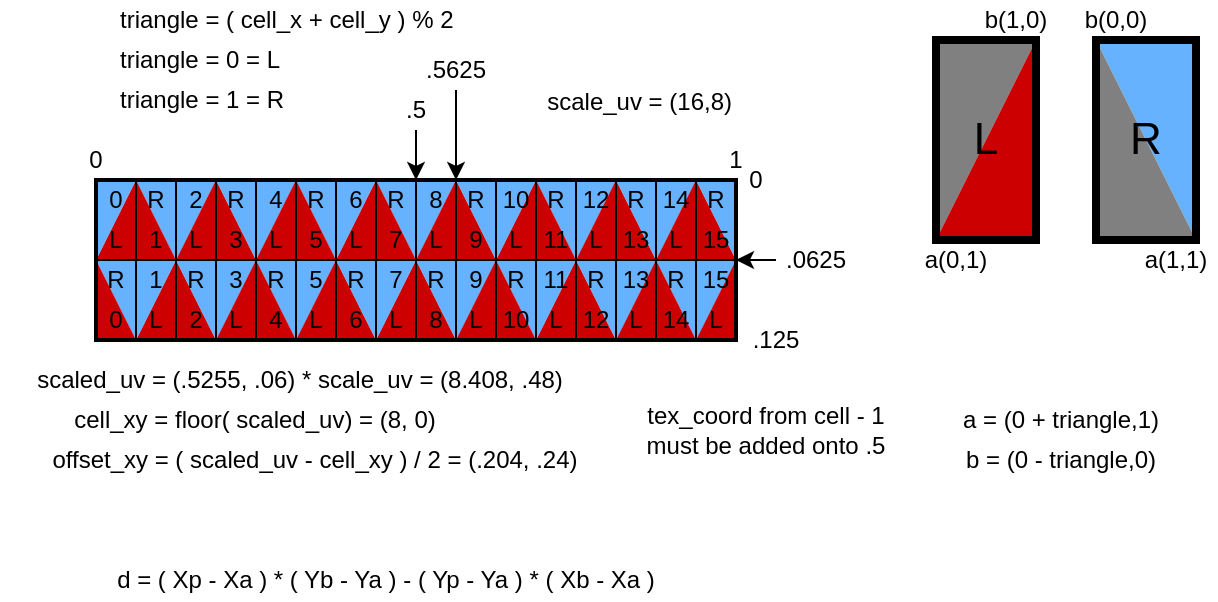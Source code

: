 <mxfile version="13.5.1" type="device"><diagram id="grsr4hI09ixS7Za7KE2X" name="Page-1"><mxGraphModel dx="588" dy="365" grid="1" gridSize="10" guides="1" tooltips="1" connect="1" arrows="1" fold="1" page="1" pageScale="1" pageWidth="850" pageHeight="1100" math="0" shadow="0"><root><mxCell id="0"/><mxCell id="1" value="Triangles" style="" parent="0"/><mxCell id="kU6fC-21jPys4BOYApPz-1" value="" style="verticalLabelPosition=bottom;verticalAlign=top;html=1;shape=mxgraph.basic.acute_triangle;dx=0.5;fillColor=#CC0000;strokeColor=none;" parent="1" vertex="1"><mxGeometry x="300" y="200" width="40" height="40" as="geometry"/></mxCell><mxCell id="kU6fC-21jPys4BOYApPz-2" value="" style="verticalLabelPosition=bottom;verticalAlign=top;html=1;shape=mxgraph.basic.acute_triangle;dx=0.5;rotation=-180;fillColor=#66B2FF;strokeColor=none;" parent="1" vertex="1"><mxGeometry x="300" y="160" width="40" height="40" as="geometry"/></mxCell><mxCell id="kU6fC-21jPys4BOYApPz-3" value="" style="verticalLabelPosition=bottom;verticalAlign=top;html=1;shape=mxgraph.basic.acute_triangle;dx=0.5;rotation=-180;fillColor=#66B2FF;strokeColor=none;" parent="1" vertex="1"><mxGeometry x="320" y="200" width="40" height="40" as="geometry"/></mxCell><mxCell id="kU6fC-21jPys4BOYApPz-4" value="" style="verticalLabelPosition=bottom;verticalAlign=top;html=1;shape=mxgraph.basic.acute_triangle;dx=0.5;rotation=-180;fillColor=#66B2FF;strokeColor=none;" parent="1" vertex="1"><mxGeometry x="280" y="200" width="40" height="40" as="geometry"/></mxCell><mxCell id="kU6fC-21jPys4BOYApPz-5" value="" style="verticalLabelPosition=bottom;verticalAlign=top;html=1;shape=mxgraph.basic.acute_triangle;dx=0.5;fillColor=#CC0000;strokeColor=none;" parent="1" vertex="1"><mxGeometry x="320" y="160" width="40" height="40" as="geometry"/></mxCell><mxCell id="kU6fC-21jPys4BOYApPz-6" value="" style="verticalLabelPosition=bottom;verticalAlign=top;html=1;shape=mxgraph.basic.acute_triangle;dx=0.5;fillColor=#CC0000;strokeColor=none;" parent="1" vertex="1"><mxGeometry x="280" y="160" width="40" height="40" as="geometry"/></mxCell><mxCell id="kU6fC-21jPys4BOYApPz-7" value="" style="verticalLabelPosition=bottom;verticalAlign=top;html=1;shape=mxgraph.basic.acute_triangle;dx=0.5;rotation=-180;fillColor=#66B2FF;strokeColor=none;" parent="1" vertex="1"><mxGeometry x="340" y="160" width="40" height="40" as="geometry"/></mxCell><mxCell id="kU6fC-21jPys4BOYApPz-15" value="" style="verticalLabelPosition=bottom;verticalAlign=top;html=1;shape=mxgraph.basic.acute_triangle;dx=0.5;rotation=-180;fillColor=#66B2FF;strokeColor=none;" parent="1" vertex="1"><mxGeometry x="360" y="200" width="40" height="40" as="geometry"/></mxCell><mxCell id="kU6fC-21jPys4BOYApPz-18" value="" style="verticalLabelPosition=bottom;verticalAlign=top;html=1;shape=mxgraph.basic.acute_triangle;dx=0.5;fillColor=#CC0000;strokeColor=none;" parent="1" vertex="1"><mxGeometry x="380" y="200" width="40" height="40" as="geometry"/></mxCell><mxCell id="kU6fC-21jPys4BOYApPz-19" value="" style="verticalLabelPosition=bottom;verticalAlign=top;html=1;shape=mxgraph.basic.acute_triangle;dx=0.5;fillColor=#CC0000;strokeColor=none;" parent="1" vertex="1"><mxGeometry x="340" y="200" width="40" height="40" as="geometry"/></mxCell><mxCell id="kU6fC-21jPys4BOYApPz-20" value="" style="verticalLabelPosition=bottom;verticalAlign=top;html=1;shape=mxgraph.basic.acute_triangle;dx=0.5;fillColor=#CC0000;strokeColor=none;" parent="1" vertex="1"><mxGeometry x="420" y="200" width="40" height="40" as="geometry"/></mxCell><mxCell id="kU6fC-21jPys4BOYApPz-21" value="" style="verticalLabelPosition=bottom;verticalAlign=top;html=1;shape=mxgraph.basic.acute_triangle;dx=0.5;rotation=-180;fillColor=#66B2FF;strokeColor=none;" parent="1" vertex="1"><mxGeometry x="420" y="160" width="40" height="40" as="geometry"/></mxCell><mxCell id="kU6fC-21jPys4BOYApPz-22" value="" style="verticalLabelPosition=bottom;verticalAlign=top;html=1;shape=mxgraph.basic.acute_triangle;dx=0.5;rotation=-180;fillColor=#66B2FF;strokeColor=none;" parent="1" vertex="1"><mxGeometry x="440" y="200" width="40" height="40" as="geometry"/></mxCell><mxCell id="kU6fC-21jPys4BOYApPz-23" value="" style="verticalLabelPosition=bottom;verticalAlign=top;html=1;shape=mxgraph.basic.acute_triangle;dx=0.5;rotation=-180;fillColor=#66B2FF;strokeColor=none;" parent="1" vertex="1"><mxGeometry x="400" y="200" width="40" height="40" as="geometry"/></mxCell><mxCell id="kU6fC-21jPys4BOYApPz-24" value="" style="verticalLabelPosition=bottom;verticalAlign=top;html=1;shape=mxgraph.basic.acute_triangle;dx=0.5;fillColor=#CC0000;strokeColor=none;" parent="1" vertex="1"><mxGeometry x="440" y="160" width="40" height="40" as="geometry"/></mxCell><mxCell id="kU6fC-21jPys4BOYApPz-25" value="" style="verticalLabelPosition=bottom;verticalAlign=top;html=1;shape=mxgraph.basic.acute_triangle;dx=0.5;fillColor=#CC0000;strokeColor=none;" parent="1" vertex="1"><mxGeometry x="400" y="160" width="40" height="40" as="geometry"/></mxCell><mxCell id="kU6fC-21jPys4BOYApPz-26" value="" style="verticalLabelPosition=bottom;verticalAlign=top;html=1;shape=mxgraph.basic.acute_triangle;dx=0.5;fillColor=#CC0000;strokeColor=none;" parent="1" vertex="1"><mxGeometry x="500" y="200" width="40" height="40" as="geometry"/></mxCell><mxCell id="kU6fC-21jPys4BOYApPz-27" value="" style="verticalLabelPosition=bottom;verticalAlign=top;html=1;shape=mxgraph.basic.acute_triangle;dx=0.5;rotation=-180;fillColor=#66B2FF;strokeColor=none;" parent="1" vertex="1"><mxGeometry x="500" y="160" width="40" height="40" as="geometry"/></mxCell><mxCell id="kU6fC-21jPys4BOYApPz-28" value="" style="verticalLabelPosition=bottom;verticalAlign=top;html=1;shape=mxgraph.basic.acute_triangle;dx=0.5;rotation=-180;fillColor=#66B2FF;strokeColor=none;" parent="1" vertex="1"><mxGeometry x="520" y="200" width="40" height="40" as="geometry"/></mxCell><mxCell id="kU6fC-21jPys4BOYApPz-29" value="" style="verticalLabelPosition=bottom;verticalAlign=top;html=1;shape=mxgraph.basic.acute_triangle;dx=0.5;rotation=-180;fillColor=#66B2FF;strokeColor=none;" parent="1" vertex="1"><mxGeometry x="480" y="200" width="40" height="40" as="geometry"/></mxCell><mxCell id="kU6fC-21jPys4BOYApPz-30" value="" style="verticalLabelPosition=bottom;verticalAlign=top;html=1;shape=mxgraph.basic.acute_triangle;dx=0.5;fillColor=#CC0000;strokeColor=none;" parent="1" vertex="1"><mxGeometry x="520" y="160" width="40" height="40" as="geometry"/></mxCell><mxCell id="kU6fC-21jPys4BOYApPz-31" value="" style="verticalLabelPosition=bottom;verticalAlign=top;html=1;shape=mxgraph.basic.acute_triangle;dx=0.5;fillColor=#CC0000;strokeColor=none;" parent="1" vertex="1"><mxGeometry x="480" y="160" width="40" height="40" as="geometry"/></mxCell><mxCell id="kU6fC-21jPys4BOYApPz-107" value="" style="verticalLabelPosition=bottom;verticalAlign=top;html=1;shape=mxgraph.basic.acute_triangle;dx=0.5;rotation=-180;fillColor=#66B2FF;strokeColor=none;" parent="1" vertex="1"><mxGeometry x="540" y="160" width="40" height="40" as="geometry"/></mxCell><mxCell id="kU6fC-21jPys4BOYApPz-108" value="" style="verticalLabelPosition=bottom;verticalAlign=top;html=1;shape=mxgraph.basic.acute_triangle;dx=0.5;rotation=-180;fillColor=#66B2FF;strokeColor=none;" parent="1" vertex="1"><mxGeometry x="560" y="200" width="40" height="40" as="geometry"/></mxCell><mxCell id="kU6fC-21jPys4BOYApPz-109" value="" style="verticalLabelPosition=bottom;verticalAlign=top;html=1;shape=mxgraph.basic.acute_triangle;dx=0.5;rotation=-180;fillColor=#66B2FF;strokeColor=none;" parent="1" vertex="1"><mxGeometry x="380" y="160" width="40" height="40" as="geometry"/></mxCell><mxCell id="kU6fC-21jPys4BOYApPz-110" value="" style="verticalLabelPosition=bottom;verticalAlign=top;html=1;shape=mxgraph.basic.acute_triangle;dx=0.5;fillColor=#CC0000;strokeColor=none;" parent="1" vertex="1"><mxGeometry x="360" y="160" width="40" height="40" as="geometry"/></mxCell><mxCell id="kU6fC-21jPys4BOYApPz-111" value="" style="verticalLabelPosition=bottom;verticalAlign=top;html=1;shape=mxgraph.basic.acute_triangle;dx=0.5;fillColor=#CC0000;strokeColor=none;" parent="1" vertex="1"><mxGeometry x="460" y="200" width="40" height="40" as="geometry"/></mxCell><mxCell id="kU6fC-21jPys4BOYApPz-113" value="" style="verticalLabelPosition=bottom;verticalAlign=top;html=1;shape=mxgraph.basic.acute_triangle;dx=0.5;fillColor=#CC0000;strokeColor=none;" parent="1" vertex="1"><mxGeometry x="540" y="200" width="40" height="40" as="geometry"/></mxCell><mxCell id="kU6fC-21jPys4BOYApPz-114" value="" style="verticalLabelPosition=bottom;verticalAlign=top;html=1;shape=mxgraph.basic.acute_triangle;dx=0.5;fillColor=#CC0000;strokeColor=none;" parent="1" vertex="1"><mxGeometry x="560" y="160" width="40" height="40" as="geometry"/></mxCell><mxCell id="kU6fC-21jPys4BOYApPz-120" value="" style="verticalLabelPosition=bottom;verticalAlign=top;html=1;shape=mxgraph.basic.acute_triangle;dx=0.5;rotation=-180;fillColor=#66B2FF;strokeColor=none;" parent="1" vertex="1"><mxGeometry x="460" y="160" width="40" height="40" as="geometry"/></mxCell><mxCell id="LXrGsJd7HJji88tIyI5h-398" value="" style="verticalLabelPosition=bottom;verticalAlign=top;html=1;shape=mxgraph.basic.orthogonal_triangle;strokeWidth=1;fillColor=#CC0000;flipV=0;flipH=1;strokeColor=none;" parent="1" vertex="1"><mxGeometry x="580" y="200" width="20" height="40" as="geometry"/></mxCell><mxCell id="LXrGsJd7HJji88tIyI5h-401" value="" style="verticalLabelPosition=bottom;verticalAlign=top;html=1;shape=mxgraph.basic.orthogonal_triangle;strokeWidth=1;fillColor=#CC0000;strokeColor=none;" parent="1" vertex="1"><mxGeometry x="280" y="200" width="20" height="40" as="geometry"/></mxCell><mxCell id="LXrGsJd7HJji88tIyI5h-404" value="" style="verticalLabelPosition=bottom;verticalAlign=top;html=1;shape=mxgraph.basic.orthogonal_triangle;strokeWidth=1;rotation=-180;flipV=0;flipH=1;fillColor=#66B2FF;strokeColor=none;" parent="1" vertex="1"><mxGeometry x="280" y="160" width="20" height="40" as="geometry"/></mxCell><mxCell id="LXrGsJd7HJji88tIyI5h-407" value="" style="verticalLabelPosition=bottom;verticalAlign=top;html=1;shape=mxgraph.basic.orthogonal_triangle;strokeWidth=1;rotation=-180;fillColor=#66B2FF;strokeColor=none;" parent="1" vertex="1"><mxGeometry x="580" y="160" width="20" height="40" as="geometry"/></mxCell><mxCell id="YWcwIgjf1JBFYZwtPIZS-1" value="" style="verticalLabelPosition=bottom;verticalAlign=top;html=1;shape=mxgraph.basic.orthogonal_triangle;strokeWidth=4;align=right;strokeColor=none;rotation=-180;flipH=1;gradientDirection=west;fillColor=#808080;" parent="1" vertex="1"><mxGeometry x="700" y="90" width="50" height="100" as="geometry"/></mxCell><mxCell id="YWcwIgjf1JBFYZwtPIZS-2" value="" style="verticalLabelPosition=bottom;verticalAlign=top;html=1;shape=mxgraph.basic.orthogonal_triangle;strokeWidth=4;align=right;strokeColor=none;rotation=0;fillColor=#CC0000;flipH=1;" parent="1" vertex="1"><mxGeometry x="700" y="90" width="50" height="100" as="geometry"/></mxCell><mxCell id="YWcwIgjf1JBFYZwtPIZS-3" value="" style="rounded=0;whiteSpace=wrap;html=1;strokeWidth=4;fillColor=none;align=right;" parent="1" vertex="1"><mxGeometry x="700" y="90" width="50" height="100" as="geometry"/></mxCell><mxCell id="YWcwIgjf1JBFYZwtPIZS-4" value="b(0,0)" style="text;html=1;strokeColor=none;fillColor=none;align=center;verticalAlign=middle;whiteSpace=wrap;rounded=0;" parent="1" vertex="1"><mxGeometry x="770" y="70" width="40" height="20" as="geometry"/></mxCell><mxCell id="YWcwIgjf1JBFYZwtPIZS-5" value="a(1,1)" style="text;html=1;strokeColor=none;fillColor=none;align=center;verticalAlign=middle;whiteSpace=wrap;rounded=0;" parent="1" vertex="1"><mxGeometry x="800" y="190" width="40" height="20" as="geometry"/></mxCell><mxCell id="YWcwIgjf1JBFYZwtPIZS-9" value="R" style="text;html=1;strokeColor=none;fillColor=none;align=center;verticalAlign=middle;whiteSpace=wrap;rounded=0;" parent="1" vertex="1"><mxGeometry x="540" y="160" width="20" height="20" as="geometry"/></mxCell><mxCell id="YWcwIgjf1JBFYZwtPIZS-10" value="L" style="text;html=1;strokeColor=none;fillColor=none;align=center;verticalAlign=middle;whiteSpace=wrap;rounded=0;" parent="1" vertex="1"><mxGeometry x="560" y="180" width="20" height="20" as="geometry"/></mxCell><mxCell id="YWcwIgjf1JBFYZwtPIZS-13" value="triangle = 1 = R" style="text;html=1;strokeColor=none;fillColor=none;align=left;verticalAlign=middle;whiteSpace=wrap;rounded=0;" parent="1" vertex="1"><mxGeometry x="290" y="110" width="90" height="20" as="geometry"/></mxCell><mxCell id="4OvF0AgS-WFC-YlZKxFp-1" value="a = (0 + triangle,1)" style="text;html=1;strokeColor=none;fillColor=none;align=center;verticalAlign=middle;whiteSpace=wrap;rounded=0;" parent="1" vertex="1"><mxGeometry x="700" y="270" width="125" height="20" as="geometry"/></mxCell><mxCell id="4OvF0AgS-WFC-YlZKxFp-3" value="b = (0 - triangle,0)" style="text;html=1;strokeColor=none;fillColor=none;align=center;verticalAlign=middle;whiteSpace=wrap;rounded=0;" parent="1" vertex="1"><mxGeometry x="700" y="290" width="125" height="20" as="geometry"/></mxCell><mxCell id="LXrGsJd7HJji88tIyI5h-563" value="Outlines" style="" parent="0"/><mxCell id="LXrGsJd7HJji88tIyI5h-742" value="" style="rounded=0;whiteSpace=wrap;html=1;strokeWidth=2;fillColor=none;" parent="LXrGsJd7HJji88tIyI5h-563" vertex="1"><mxGeometry x="280" y="160" width="320" height="80" as="geometry"/></mxCell><mxCell id="LXrGsJd7HJji88tIyI5h-743" value="Grid" style="" parent="0"/><mxCell id="LXrGsJd7HJji88tIyI5h-986" value="" style="verticalLabelPosition=bottom;verticalAlign=top;html=1;shape=mxgraph.basic.orthogonal_triangle;strokeWidth=4;align=right;strokeColor=none;fillColor=#66B2FF;rotation=-180;flipH=0;flipV=0;" parent="LXrGsJd7HJji88tIyI5h-743" vertex="1"><mxGeometry x="780" y="90" width="50" height="100" as="geometry"/></mxCell><mxCell id="LXrGsJd7HJji88tIyI5h-987" value="" style="verticalLabelPosition=bottom;verticalAlign=top;html=1;shape=mxgraph.basic.orthogonal_triangle;strokeWidth=4;align=right;strokeColor=none;rotation=0;flipH=0;gradientDirection=west;fillColor=#808080;" parent="LXrGsJd7HJji88tIyI5h-743" vertex="1"><mxGeometry x="780" y="90" width="50" height="100" as="geometry"/></mxCell><mxCell id="LXrGsJd7HJji88tIyI5h-745" value="" style="rounded=0;whiteSpace=wrap;html=1;strokeWidth=1;fillColor=none;" parent="LXrGsJd7HJji88tIyI5h-743" vertex="1"><mxGeometry x="280" y="160" width="20" height="40" as="geometry"/></mxCell><mxCell id="LXrGsJd7HJji88tIyI5h-746" value="" style="rounded=0;whiteSpace=wrap;html=1;strokeWidth=1;fillColor=none;" parent="LXrGsJd7HJji88tIyI5h-743" vertex="1"><mxGeometry x="300" y="160" width="20" height="40" as="geometry"/></mxCell><mxCell id="LXrGsJd7HJji88tIyI5h-747" value="" style="rounded=0;whiteSpace=wrap;html=1;strokeWidth=1;fillColor=none;" parent="LXrGsJd7HJji88tIyI5h-743" vertex="1"><mxGeometry x="320" y="160" width="20" height="40" as="geometry"/></mxCell><mxCell id="LXrGsJd7HJji88tIyI5h-748" value="" style="rounded=0;whiteSpace=wrap;html=1;strokeWidth=1;fillColor=none;" parent="LXrGsJd7HJji88tIyI5h-743" vertex="1"><mxGeometry x="340" y="160" width="20" height="40" as="geometry"/></mxCell><mxCell id="LXrGsJd7HJji88tIyI5h-749" value="" style="rounded=0;whiteSpace=wrap;html=1;strokeWidth=1;fillColor=none;" parent="LXrGsJd7HJji88tIyI5h-743" vertex="1"><mxGeometry x="360" y="160" width="20" height="40" as="geometry"/></mxCell><mxCell id="LXrGsJd7HJji88tIyI5h-750" value="" style="rounded=0;whiteSpace=wrap;html=1;strokeWidth=1;fillColor=none;" parent="LXrGsJd7HJji88tIyI5h-743" vertex="1"><mxGeometry x="380" y="160" width="20" height="40" as="geometry"/></mxCell><mxCell id="LXrGsJd7HJji88tIyI5h-764" value="" style="rounded=0;whiteSpace=wrap;html=1;strokeWidth=1;fillColor=none;" parent="LXrGsJd7HJji88tIyI5h-743" vertex="1"><mxGeometry x="280" y="200" width="20" height="40" as="geometry"/></mxCell><mxCell id="LXrGsJd7HJji88tIyI5h-765" value="" style="rounded=0;whiteSpace=wrap;html=1;strokeWidth=1;fillColor=none;" parent="LXrGsJd7HJji88tIyI5h-743" vertex="1"><mxGeometry x="300" y="200" width="20" height="40" as="geometry"/></mxCell><mxCell id="LXrGsJd7HJji88tIyI5h-766" value="" style="rounded=0;whiteSpace=wrap;html=1;strokeWidth=1;fillColor=none;" parent="LXrGsJd7HJji88tIyI5h-743" vertex="1"><mxGeometry x="320" y="200" width="20" height="40" as="geometry"/></mxCell><mxCell id="LXrGsJd7HJji88tIyI5h-767" value="" style="rounded=0;whiteSpace=wrap;html=1;strokeWidth=1;fillColor=none;" parent="LXrGsJd7HJji88tIyI5h-743" vertex="1"><mxGeometry x="340" y="200" width="20" height="40" as="geometry"/></mxCell><mxCell id="LXrGsJd7HJji88tIyI5h-768" value="" style="rounded=0;whiteSpace=wrap;html=1;strokeWidth=1;fillColor=none;" parent="LXrGsJd7HJji88tIyI5h-743" vertex="1"><mxGeometry x="360" y="200" width="20" height="40" as="geometry"/></mxCell><mxCell id="LXrGsJd7HJji88tIyI5h-769" value="" style="rounded=0;whiteSpace=wrap;html=1;strokeWidth=1;fillColor=none;" parent="LXrGsJd7HJji88tIyI5h-743" vertex="1"><mxGeometry x="380" y="200" width="20" height="40" as="geometry"/></mxCell><mxCell id="LXrGsJd7HJji88tIyI5h-776" value="" style="rounded=0;whiteSpace=wrap;html=1;strokeWidth=1;fillColor=none;" parent="LXrGsJd7HJji88tIyI5h-743" vertex="1"><mxGeometry x="400" y="160" width="20" height="40" as="geometry"/></mxCell><mxCell id="LXrGsJd7HJji88tIyI5h-777" value="" style="rounded=0;whiteSpace=wrap;html=1;strokeWidth=1;fillColor=none;" parent="LXrGsJd7HJji88tIyI5h-743" vertex="1"><mxGeometry x="420" y="160" width="20" height="40" as="geometry"/></mxCell><mxCell id="LXrGsJd7HJji88tIyI5h-778" value="" style="rounded=0;whiteSpace=wrap;html=1;strokeWidth=1;fillColor=none;" parent="LXrGsJd7HJji88tIyI5h-743" vertex="1"><mxGeometry x="440" y="160" width="20" height="40" as="geometry"/></mxCell><mxCell id="LXrGsJd7HJji88tIyI5h-779" value="" style="rounded=0;whiteSpace=wrap;html=1;strokeWidth=1;fillColor=none;" parent="LXrGsJd7HJji88tIyI5h-743" vertex="1"><mxGeometry x="460" y="160" width="20" height="40" as="geometry"/></mxCell><mxCell id="LXrGsJd7HJji88tIyI5h-780" value="" style="rounded=0;whiteSpace=wrap;html=1;strokeWidth=1;fillColor=none;" parent="LXrGsJd7HJji88tIyI5h-743" vertex="1"><mxGeometry x="480" y="160" width="20" height="40" as="geometry"/></mxCell><mxCell id="LXrGsJd7HJji88tIyI5h-781" value="" style="rounded=0;whiteSpace=wrap;html=1;strokeWidth=1;fillColor=none;" parent="LXrGsJd7HJji88tIyI5h-743" vertex="1"><mxGeometry x="500" y="160" width="20" height="40" as="geometry"/></mxCell><mxCell id="LXrGsJd7HJji88tIyI5h-782" value="" style="rounded=0;whiteSpace=wrap;html=1;strokeWidth=1;fillColor=none;" parent="LXrGsJd7HJji88tIyI5h-743" vertex="1"><mxGeometry x="400" y="200" width="20" height="40" as="geometry"/></mxCell><mxCell id="LXrGsJd7HJji88tIyI5h-783" value="" style="rounded=0;whiteSpace=wrap;html=1;strokeWidth=1;fillColor=none;" parent="LXrGsJd7HJji88tIyI5h-743" vertex="1"><mxGeometry x="420" y="200" width="20" height="40" as="geometry"/></mxCell><mxCell id="LXrGsJd7HJji88tIyI5h-784" value="" style="rounded=0;whiteSpace=wrap;html=1;strokeWidth=1;fillColor=none;" parent="LXrGsJd7HJji88tIyI5h-743" vertex="1"><mxGeometry x="440" y="200" width="20" height="40" as="geometry"/></mxCell><mxCell id="LXrGsJd7HJji88tIyI5h-785" value="" style="rounded=0;whiteSpace=wrap;html=1;strokeWidth=1;fillColor=none;" parent="LXrGsJd7HJji88tIyI5h-743" vertex="1"><mxGeometry x="460" y="200" width="20" height="40" as="geometry"/></mxCell><mxCell id="LXrGsJd7HJji88tIyI5h-786" value="" style="rounded=0;whiteSpace=wrap;html=1;strokeWidth=1;fillColor=none;" parent="LXrGsJd7HJji88tIyI5h-743" vertex="1"><mxGeometry x="480" y="200" width="20" height="40" as="geometry"/></mxCell><mxCell id="LXrGsJd7HJji88tIyI5h-787" value="" style="rounded=0;whiteSpace=wrap;html=1;strokeWidth=1;fillColor=none;" parent="LXrGsJd7HJji88tIyI5h-743" vertex="1"><mxGeometry x="500" y="200" width="20" height="40" as="geometry"/></mxCell><mxCell id="LXrGsJd7HJji88tIyI5h-794" value="" style="rounded=0;whiteSpace=wrap;html=1;strokeWidth=1;fillColor=none;" parent="LXrGsJd7HJji88tIyI5h-743" vertex="1"><mxGeometry x="520" y="160" width="20" height="40" as="geometry"/></mxCell><mxCell id="LXrGsJd7HJji88tIyI5h-795" value="" style="rounded=0;whiteSpace=wrap;html=1;strokeWidth=1;fillColor=none;" parent="LXrGsJd7HJji88tIyI5h-743" vertex="1"><mxGeometry x="540" y="160" width="20" height="40" as="geometry"/></mxCell><mxCell id="LXrGsJd7HJji88tIyI5h-796" value="" style="rounded=0;whiteSpace=wrap;html=1;strokeWidth=1;fillColor=none;" parent="LXrGsJd7HJji88tIyI5h-743" vertex="1"><mxGeometry x="520" y="200" width="20" height="40" as="geometry"/></mxCell><mxCell id="LXrGsJd7HJji88tIyI5h-797" value="" style="rounded=0;whiteSpace=wrap;html=1;strokeWidth=1;fillColor=none;" parent="LXrGsJd7HJji88tIyI5h-743" vertex="1"><mxGeometry x="540" y="200" width="20" height="40" as="geometry"/></mxCell><mxCell id="LXrGsJd7HJji88tIyI5h-800" value="" style="rounded=0;whiteSpace=wrap;html=1;strokeWidth=1;fillColor=none;" parent="LXrGsJd7HJji88tIyI5h-743" vertex="1"><mxGeometry x="560" y="160" width="20" height="40" as="geometry"/></mxCell><mxCell id="LXrGsJd7HJji88tIyI5h-801" value="" style="rounded=0;whiteSpace=wrap;html=1;strokeWidth=1;fillColor=none;" parent="LXrGsJd7HJji88tIyI5h-743" vertex="1"><mxGeometry x="580" y="160" width="20" height="40" as="geometry"/></mxCell><mxCell id="LXrGsJd7HJji88tIyI5h-802" value="" style="rounded=0;whiteSpace=wrap;html=1;strokeWidth=1;fillColor=none;" parent="LXrGsJd7HJji88tIyI5h-743" vertex="1"><mxGeometry x="560" y="200" width="20" height="40" as="geometry"/></mxCell><mxCell id="LXrGsJd7HJji88tIyI5h-803" value="" style="rounded=0;whiteSpace=wrap;html=1;strokeWidth=1;fillColor=none;" parent="LXrGsJd7HJji88tIyI5h-743" vertex="1"><mxGeometry x="580" y="200" width="20" height="40" as="geometry"/></mxCell><mxCell id="LXrGsJd7HJji88tIyI5h-886" value="L" style="text;html=1;strokeColor=none;fillColor=none;align=center;verticalAlign=middle;whiteSpace=wrap;rounded=0;" parent="LXrGsJd7HJji88tIyI5h-743" vertex="1"><mxGeometry x="280" y="180" width="20" height="20" as="geometry"/></mxCell><mxCell id="LXrGsJd7HJji88tIyI5h-887" value="R" style="text;html=1;strokeColor=none;fillColor=none;align=center;verticalAlign=middle;whiteSpace=wrap;rounded=0;" parent="LXrGsJd7HJji88tIyI5h-743" vertex="1"><mxGeometry x="300" y="160" width="20" height="20" as="geometry"/></mxCell><mxCell id="LXrGsJd7HJji88tIyI5h-888" value="L" style="text;html=1;strokeColor=none;fillColor=none;align=center;verticalAlign=middle;whiteSpace=wrap;rounded=0;" parent="LXrGsJd7HJji88tIyI5h-743" vertex="1"><mxGeometry x="300" y="220" width="20" height="20" as="geometry"/></mxCell><mxCell id="LXrGsJd7HJji88tIyI5h-889" value="L" style="text;html=1;strokeColor=none;fillColor=none;align=center;verticalAlign=middle;whiteSpace=wrap;rounded=0;" parent="LXrGsJd7HJji88tIyI5h-743" vertex="1"><mxGeometry x="340" y="220" width="20" height="20" as="geometry"/></mxCell><mxCell id="LXrGsJd7HJji88tIyI5h-890" value="L" style="text;html=1;strokeColor=none;fillColor=none;align=center;verticalAlign=middle;whiteSpace=wrap;rounded=0;" parent="LXrGsJd7HJji88tIyI5h-743" vertex="1"><mxGeometry x="380" y="220" width="20" height="20" as="geometry"/></mxCell><mxCell id="LXrGsJd7HJji88tIyI5h-891" value="L" style="text;html=1;strokeColor=none;fillColor=none;align=center;verticalAlign=middle;whiteSpace=wrap;rounded=0;" parent="LXrGsJd7HJji88tIyI5h-743" vertex="1"><mxGeometry x="420" y="220" width="20" height="20" as="geometry"/></mxCell><mxCell id="LXrGsJd7HJji88tIyI5h-892" value="L" style="text;html=1;strokeColor=none;fillColor=none;align=center;verticalAlign=middle;whiteSpace=wrap;rounded=0;" parent="LXrGsJd7HJji88tIyI5h-743" vertex="1"><mxGeometry x="460" y="220" width="20" height="20" as="geometry"/></mxCell><mxCell id="LXrGsJd7HJji88tIyI5h-893" value="L" style="text;html=1;strokeColor=none;fillColor=none;align=center;verticalAlign=middle;whiteSpace=wrap;rounded=0;" parent="LXrGsJd7HJji88tIyI5h-743" vertex="1"><mxGeometry x="500" y="220" width="20" height="20" as="geometry"/></mxCell><mxCell id="LXrGsJd7HJji88tIyI5h-894" value="L" style="text;html=1;strokeColor=none;fillColor=none;align=center;verticalAlign=middle;whiteSpace=wrap;rounded=0;" parent="LXrGsJd7HJji88tIyI5h-743" vertex="1"><mxGeometry x="540" y="220" width="20" height="20" as="geometry"/></mxCell><mxCell id="LXrGsJd7HJji88tIyI5h-895" value="L" style="text;html=1;strokeColor=none;fillColor=none;align=center;verticalAlign=middle;whiteSpace=wrap;rounded=0;" parent="LXrGsJd7HJji88tIyI5h-743" vertex="1"><mxGeometry x="580" y="220" width="20" height="20" as="geometry"/></mxCell><mxCell id="LXrGsJd7HJji88tIyI5h-896" value="L" style="text;html=1;strokeColor=none;fillColor=none;align=center;verticalAlign=middle;whiteSpace=wrap;rounded=0;" parent="LXrGsJd7HJji88tIyI5h-743" vertex="1"><mxGeometry x="320" y="180" width="20" height="20" as="geometry"/></mxCell><mxCell id="LXrGsJd7HJji88tIyI5h-897" value="L" style="text;html=1;strokeColor=none;fillColor=none;align=center;verticalAlign=middle;whiteSpace=wrap;rounded=0;" parent="LXrGsJd7HJji88tIyI5h-743" vertex="1"><mxGeometry x="360" y="180" width="20" height="20" as="geometry"/></mxCell><mxCell id="LXrGsJd7HJji88tIyI5h-898" value="L" style="text;html=1;strokeColor=none;fillColor=none;align=center;verticalAlign=middle;whiteSpace=wrap;rounded=0;" parent="LXrGsJd7HJji88tIyI5h-743" vertex="1"><mxGeometry x="400" y="180" width="20" height="20" as="geometry"/></mxCell><mxCell id="LXrGsJd7HJji88tIyI5h-899" value="L" style="text;html=1;strokeColor=none;fillColor=none;align=center;verticalAlign=middle;whiteSpace=wrap;rounded=0;" parent="LXrGsJd7HJji88tIyI5h-743" vertex="1"><mxGeometry x="440" y="180" width="20" height="20" as="geometry"/></mxCell><mxCell id="LXrGsJd7HJji88tIyI5h-900" value="L" style="text;html=1;strokeColor=none;fillColor=none;align=center;verticalAlign=middle;whiteSpace=wrap;rounded=0;" parent="LXrGsJd7HJji88tIyI5h-743" vertex="1"><mxGeometry x="480" y="180" width="20" height="20" as="geometry"/></mxCell><mxCell id="LXrGsJd7HJji88tIyI5h-901" value="L" style="text;html=1;strokeColor=none;fillColor=none;align=center;verticalAlign=middle;whiteSpace=wrap;rounded=0;" parent="LXrGsJd7HJji88tIyI5h-743" vertex="1"><mxGeometry x="520" y="180" width="20" height="20" as="geometry"/></mxCell><mxCell id="LXrGsJd7HJji88tIyI5h-902" value="&lt;font style=&quot;font-size: 22px&quot;&gt;L&lt;/font&gt;" style="text;html=1;strokeColor=none;fillColor=none;align=center;verticalAlign=middle;whiteSpace=wrap;rounded=0;" parent="LXrGsJd7HJji88tIyI5h-743" vertex="1"><mxGeometry x="700" y="90" width="50" height="100" as="geometry"/></mxCell><mxCell id="LXrGsJd7HJji88tIyI5h-903" value="R" style="text;html=1;strokeColor=none;fillColor=none;align=center;verticalAlign=middle;whiteSpace=wrap;rounded=0;" parent="LXrGsJd7HJji88tIyI5h-743" vertex="1"><mxGeometry x="340" y="160" width="20" height="20" as="geometry"/></mxCell><mxCell id="LXrGsJd7HJji88tIyI5h-904" value="R" style="text;html=1;strokeColor=none;fillColor=none;align=center;verticalAlign=middle;whiteSpace=wrap;rounded=0;" parent="LXrGsJd7HJji88tIyI5h-743" vertex="1"><mxGeometry x="380" y="160" width="20" height="20" as="geometry"/></mxCell><mxCell id="LXrGsJd7HJji88tIyI5h-905" value="R" style="text;html=1;strokeColor=none;fillColor=none;align=center;verticalAlign=middle;whiteSpace=wrap;rounded=0;" parent="LXrGsJd7HJji88tIyI5h-743" vertex="1"><mxGeometry x="420" y="160" width="20" height="20" as="geometry"/></mxCell><mxCell id="LXrGsJd7HJji88tIyI5h-906" value="R" style="text;html=1;strokeColor=none;fillColor=none;align=center;verticalAlign=middle;whiteSpace=wrap;rounded=0;" parent="LXrGsJd7HJji88tIyI5h-743" vertex="1"><mxGeometry x="460" y="160" width="20" height="20" as="geometry"/></mxCell><mxCell id="LXrGsJd7HJji88tIyI5h-907" value="R" style="text;html=1;strokeColor=none;fillColor=none;align=center;verticalAlign=middle;whiteSpace=wrap;rounded=0;" parent="LXrGsJd7HJji88tIyI5h-743" vertex="1"><mxGeometry x="500" y="160" width="20" height="20" as="geometry"/></mxCell><mxCell id="LXrGsJd7HJji88tIyI5h-909" value="R" style="text;html=1;strokeColor=none;fillColor=none;align=center;verticalAlign=middle;whiteSpace=wrap;rounded=0;" parent="LXrGsJd7HJji88tIyI5h-743" vertex="1"><mxGeometry x="580" y="160" width="20" height="20" as="geometry"/></mxCell><mxCell id="LXrGsJd7HJji88tIyI5h-914" value="R" style="text;html=1;strokeColor=none;fillColor=none;align=center;verticalAlign=middle;whiteSpace=wrap;rounded=0;" parent="LXrGsJd7HJji88tIyI5h-743" vertex="1"><mxGeometry x="280" y="200" width="20" height="20" as="geometry"/></mxCell><mxCell id="LXrGsJd7HJji88tIyI5h-915" value="R" style="text;html=1;strokeColor=none;fillColor=none;align=center;verticalAlign=middle;whiteSpace=wrap;rounded=0;" parent="LXrGsJd7HJji88tIyI5h-743" vertex="1"><mxGeometry x="320" y="200" width="20" height="20" as="geometry"/></mxCell><mxCell id="LXrGsJd7HJji88tIyI5h-916" value="R" style="text;html=1;strokeColor=none;fillColor=none;align=center;verticalAlign=middle;whiteSpace=wrap;rounded=0;" parent="LXrGsJd7HJji88tIyI5h-743" vertex="1"><mxGeometry x="360" y="200" width="20" height="20" as="geometry"/></mxCell><mxCell id="LXrGsJd7HJji88tIyI5h-917" value="R" style="text;html=1;strokeColor=none;fillColor=none;align=center;verticalAlign=middle;whiteSpace=wrap;rounded=0;" parent="LXrGsJd7HJji88tIyI5h-743" vertex="1"><mxGeometry x="400" y="200" width="20" height="20" as="geometry"/></mxCell><mxCell id="LXrGsJd7HJji88tIyI5h-918" value="R" style="text;html=1;strokeColor=none;fillColor=none;align=center;verticalAlign=middle;whiteSpace=wrap;rounded=0;" parent="LXrGsJd7HJji88tIyI5h-743" vertex="1"><mxGeometry x="440" y="200" width="20" height="20" as="geometry"/></mxCell><mxCell id="LXrGsJd7HJji88tIyI5h-919" value="R" style="text;html=1;strokeColor=none;fillColor=none;align=center;verticalAlign=middle;whiteSpace=wrap;rounded=0;" parent="LXrGsJd7HJji88tIyI5h-743" vertex="1"><mxGeometry x="480" y="200" width="20" height="20" as="geometry"/></mxCell><mxCell id="LXrGsJd7HJji88tIyI5h-920" value="R" style="text;html=1;strokeColor=none;fillColor=none;align=center;verticalAlign=middle;whiteSpace=wrap;rounded=0;" parent="LXrGsJd7HJji88tIyI5h-743" vertex="1"><mxGeometry x="520" y="200" width="20" height="20" as="geometry"/></mxCell><mxCell id="LXrGsJd7HJji88tIyI5h-921" value="R" style="text;html=1;strokeColor=none;fillColor=none;align=center;verticalAlign=middle;whiteSpace=wrap;rounded=0;" parent="LXrGsJd7HJji88tIyI5h-743" vertex="1"><mxGeometry x="560" y="200" width="20" height="20" as="geometry"/></mxCell><mxCell id="LXrGsJd7HJji88tIyI5h-922" value="0" style="text;html=1;strokeColor=none;fillColor=none;align=center;verticalAlign=middle;whiteSpace=wrap;rounded=0;" parent="LXrGsJd7HJji88tIyI5h-743" vertex="1"><mxGeometry x="270" y="140" width="20" height="20" as="geometry"/></mxCell><mxCell id="LXrGsJd7HJji88tIyI5h-923" value="1" style="text;html=1;strokeColor=none;fillColor=none;align=center;verticalAlign=middle;whiteSpace=wrap;rounded=0;" parent="LXrGsJd7HJji88tIyI5h-743" vertex="1"><mxGeometry x="590" y="140" width="20" height="20" as="geometry"/></mxCell><mxCell id="LXrGsJd7HJji88tIyI5h-924" value=".5" style="text;html=1;strokeColor=none;fillColor=none;align=center;verticalAlign=middle;whiteSpace=wrap;rounded=0;" parent="LXrGsJd7HJji88tIyI5h-743" vertex="1"><mxGeometry x="420" y="115" width="40" height="20" as="geometry"/></mxCell><mxCell id="LXrGsJd7HJji88tIyI5h-925" value="" style="endArrow=classic;html=1;strokeWidth=1;exitX=0.5;exitY=1;exitDx=0;exitDy=0;entryX=0;entryY=0;entryDx=0;entryDy=0;" parent="LXrGsJd7HJji88tIyI5h-743" source="LXrGsJd7HJji88tIyI5h-924" target="LXrGsJd7HJji88tIyI5h-937" edge="1"><mxGeometry width="50" height="50" relative="1" as="geometry"><mxPoint x="480" y="260" as="sourcePoint"/><mxPoint x="450" y="160" as="targetPoint"/></mxGeometry></mxCell><mxCell id="LXrGsJd7HJji88tIyI5h-926" value=".5625" style="text;html=1;strokeColor=none;fillColor=none;align=center;verticalAlign=middle;whiteSpace=wrap;rounded=0;" parent="LXrGsJd7HJji88tIyI5h-743" vertex="1"><mxGeometry x="440" y="95" width="40" height="20" as="geometry"/></mxCell><mxCell id="LXrGsJd7HJji88tIyI5h-927" value="" style="endArrow=classic;html=1;strokeWidth=1;exitX=0.5;exitY=1;exitDx=0;exitDy=0;entryX=1;entryY=0;entryDx=0;entryDy=0;" parent="LXrGsJd7HJji88tIyI5h-743" source="LXrGsJd7HJji88tIyI5h-926" target="LXrGsJd7HJji88tIyI5h-937" edge="1"><mxGeometry width="50" height="50" relative="1" as="geometry"><mxPoint x="500" y="245" as="sourcePoint"/><mxPoint x="470" y="145" as="targetPoint"/></mxGeometry></mxCell><mxCell id="LXrGsJd7HJji88tIyI5h-929" value="0" style="text;html=1;strokeColor=none;fillColor=none;align=center;verticalAlign=middle;whiteSpace=wrap;rounded=0;" parent="LXrGsJd7HJji88tIyI5h-743" vertex="1"><mxGeometry x="280" y="160" width="20" height="20" as="geometry"/></mxCell><mxCell id="LXrGsJd7HJji88tIyI5h-930" value="1" style="text;html=1;strokeColor=none;fillColor=none;align=center;verticalAlign=middle;whiteSpace=wrap;rounded=0;" parent="LXrGsJd7HJji88tIyI5h-743" vertex="1"><mxGeometry x="300" y="180" width="20" height="20" as="geometry"/></mxCell><mxCell id="LXrGsJd7HJji88tIyI5h-931" value="2" style="text;html=1;strokeColor=none;fillColor=none;align=center;verticalAlign=middle;whiteSpace=wrap;rounded=0;" parent="LXrGsJd7HJji88tIyI5h-743" vertex="1"><mxGeometry x="320" y="160" width="20" height="20" as="geometry"/></mxCell><mxCell id="LXrGsJd7HJji88tIyI5h-932" value="3" style="text;html=1;strokeColor=none;fillColor=none;align=center;verticalAlign=middle;whiteSpace=wrap;rounded=0;" parent="LXrGsJd7HJji88tIyI5h-743" vertex="1"><mxGeometry x="340" y="180" width="20" height="20" as="geometry"/></mxCell><mxCell id="LXrGsJd7HJji88tIyI5h-933" value="4" style="text;html=1;strokeColor=none;fillColor=none;align=center;verticalAlign=middle;whiteSpace=wrap;rounded=0;" parent="LXrGsJd7HJji88tIyI5h-743" vertex="1"><mxGeometry x="360" y="160" width="20" height="20" as="geometry"/></mxCell><mxCell id="LXrGsJd7HJji88tIyI5h-934" value="5" style="text;html=1;strokeColor=none;fillColor=none;align=center;verticalAlign=middle;whiteSpace=wrap;rounded=0;" parent="LXrGsJd7HJji88tIyI5h-743" vertex="1"><mxGeometry x="380" y="180" width="20" height="20" as="geometry"/></mxCell><mxCell id="LXrGsJd7HJji88tIyI5h-935" value="6" style="text;html=1;strokeColor=none;fillColor=none;align=center;verticalAlign=middle;whiteSpace=wrap;rounded=0;" parent="LXrGsJd7HJji88tIyI5h-743" vertex="1"><mxGeometry x="400" y="160" width="20" height="20" as="geometry"/></mxCell><mxCell id="LXrGsJd7HJji88tIyI5h-936" value="7" style="text;html=1;strokeColor=none;fillColor=none;align=center;verticalAlign=middle;whiteSpace=wrap;rounded=0;" parent="LXrGsJd7HJji88tIyI5h-743" vertex="1"><mxGeometry x="420" y="180" width="20" height="20" as="geometry"/></mxCell><mxCell id="LXrGsJd7HJji88tIyI5h-937" value="8" style="text;html=1;strokeColor=none;fillColor=none;align=center;verticalAlign=middle;whiteSpace=wrap;rounded=0;" parent="LXrGsJd7HJji88tIyI5h-743" vertex="1"><mxGeometry x="440" y="160" width="20" height="20" as="geometry"/></mxCell><mxCell id="LXrGsJd7HJji88tIyI5h-938" value="9" style="text;html=1;strokeColor=none;fillColor=none;align=center;verticalAlign=middle;whiteSpace=wrap;rounded=0;" parent="LXrGsJd7HJji88tIyI5h-743" vertex="1"><mxGeometry x="460" y="180" width="20" height="20" as="geometry"/></mxCell><mxCell id="LXrGsJd7HJji88tIyI5h-939" value="10" style="text;html=1;strokeColor=none;fillColor=none;align=center;verticalAlign=middle;whiteSpace=wrap;rounded=0;" parent="LXrGsJd7HJji88tIyI5h-743" vertex="1"><mxGeometry x="480" y="160" width="20" height="20" as="geometry"/></mxCell><mxCell id="LXrGsJd7HJji88tIyI5h-940" value="11" style="text;html=1;strokeColor=none;fillColor=none;align=center;verticalAlign=middle;whiteSpace=wrap;rounded=0;" parent="LXrGsJd7HJji88tIyI5h-743" vertex="1"><mxGeometry x="500" y="180" width="20" height="20" as="geometry"/></mxCell><mxCell id="LXrGsJd7HJji88tIyI5h-941" value="12" style="text;html=1;strokeColor=none;fillColor=none;align=center;verticalAlign=middle;whiteSpace=wrap;rounded=0;" parent="LXrGsJd7HJji88tIyI5h-743" vertex="1"><mxGeometry x="520" y="160" width="20" height="20" as="geometry"/></mxCell><mxCell id="LXrGsJd7HJji88tIyI5h-942" value="13" style="text;html=1;strokeColor=none;fillColor=none;align=center;verticalAlign=middle;whiteSpace=wrap;rounded=0;" parent="LXrGsJd7HJji88tIyI5h-743" vertex="1"><mxGeometry x="540" y="180" width="20" height="20" as="geometry"/></mxCell><mxCell id="LXrGsJd7HJji88tIyI5h-943" value="14" style="text;html=1;strokeColor=none;fillColor=none;align=center;verticalAlign=middle;whiteSpace=wrap;rounded=0;" parent="LXrGsJd7HJji88tIyI5h-743" vertex="1"><mxGeometry x="560" y="160" width="20" height="20" as="geometry"/></mxCell><mxCell id="LXrGsJd7HJji88tIyI5h-944" value="15" style="text;html=1;strokeColor=none;fillColor=none;align=center;verticalAlign=middle;whiteSpace=wrap;rounded=0;" parent="LXrGsJd7HJji88tIyI5h-743" vertex="1"><mxGeometry x="580" y="180" width="20" height="20" as="geometry"/></mxCell><mxCell id="LXrGsJd7HJji88tIyI5h-945" value="0" style="text;html=1;strokeColor=none;fillColor=none;align=center;verticalAlign=middle;whiteSpace=wrap;rounded=0;" parent="LXrGsJd7HJji88tIyI5h-743" vertex="1"><mxGeometry x="280" y="220" width="20" height="20" as="geometry"/></mxCell><mxCell id="LXrGsJd7HJji88tIyI5h-946" value="2" style="text;html=1;strokeColor=none;fillColor=none;align=center;verticalAlign=middle;whiteSpace=wrap;rounded=0;" parent="LXrGsJd7HJji88tIyI5h-743" vertex="1"><mxGeometry x="320" y="220" width="20" height="20" as="geometry"/></mxCell><mxCell id="LXrGsJd7HJji88tIyI5h-947" value="4" style="text;html=1;strokeColor=none;fillColor=none;align=center;verticalAlign=middle;whiteSpace=wrap;rounded=0;" parent="LXrGsJd7HJji88tIyI5h-743" vertex="1"><mxGeometry x="360" y="220" width="20" height="20" as="geometry"/></mxCell><mxCell id="LXrGsJd7HJji88tIyI5h-948" value="6" style="text;html=1;strokeColor=none;fillColor=none;align=center;verticalAlign=middle;whiteSpace=wrap;rounded=0;" parent="LXrGsJd7HJji88tIyI5h-743" vertex="1"><mxGeometry x="400" y="220" width="20" height="20" as="geometry"/></mxCell><mxCell id="LXrGsJd7HJji88tIyI5h-949" value="8" style="text;html=1;strokeColor=none;fillColor=none;align=center;verticalAlign=middle;whiteSpace=wrap;rounded=0;" parent="LXrGsJd7HJji88tIyI5h-743" vertex="1"><mxGeometry x="440" y="220" width="20" height="20" as="geometry"/></mxCell><mxCell id="LXrGsJd7HJji88tIyI5h-950" value="10" style="text;html=1;strokeColor=none;fillColor=none;align=center;verticalAlign=middle;whiteSpace=wrap;rounded=0;" parent="LXrGsJd7HJji88tIyI5h-743" vertex="1"><mxGeometry x="480" y="220" width="20" height="20" as="geometry"/></mxCell><mxCell id="LXrGsJd7HJji88tIyI5h-951" value="12" style="text;html=1;strokeColor=none;fillColor=none;align=center;verticalAlign=middle;whiteSpace=wrap;rounded=0;" parent="LXrGsJd7HJji88tIyI5h-743" vertex="1"><mxGeometry x="520" y="220" width="20" height="20" as="geometry"/></mxCell><mxCell id="LXrGsJd7HJji88tIyI5h-952" value="14" style="text;html=1;strokeColor=none;fillColor=none;align=center;verticalAlign=middle;whiteSpace=wrap;rounded=0;" parent="LXrGsJd7HJji88tIyI5h-743" vertex="1"><mxGeometry x="560" y="220" width="20" height="20" as="geometry"/></mxCell><mxCell id="LXrGsJd7HJji88tIyI5h-953" value="1" style="text;html=1;strokeColor=none;fillColor=none;align=center;verticalAlign=middle;whiteSpace=wrap;rounded=0;" parent="LXrGsJd7HJji88tIyI5h-743" vertex="1"><mxGeometry x="300" y="200" width="20" height="20" as="geometry"/></mxCell><mxCell id="LXrGsJd7HJji88tIyI5h-954" value="3" style="text;html=1;strokeColor=none;fillColor=none;align=center;verticalAlign=middle;whiteSpace=wrap;rounded=0;" parent="LXrGsJd7HJji88tIyI5h-743" vertex="1"><mxGeometry x="340" y="200" width="20" height="20" as="geometry"/></mxCell><mxCell id="LXrGsJd7HJji88tIyI5h-955" value="5" style="text;html=1;strokeColor=none;fillColor=none;align=center;verticalAlign=middle;whiteSpace=wrap;rounded=0;" parent="LXrGsJd7HJji88tIyI5h-743" vertex="1"><mxGeometry x="380" y="200" width="20" height="20" as="geometry"/></mxCell><mxCell id="LXrGsJd7HJji88tIyI5h-956" value="7" style="text;html=1;strokeColor=none;fillColor=none;align=center;verticalAlign=middle;whiteSpace=wrap;rounded=0;" parent="LXrGsJd7HJji88tIyI5h-743" vertex="1"><mxGeometry x="420" y="200" width="20" height="20" as="geometry"/></mxCell><mxCell id="LXrGsJd7HJji88tIyI5h-957" value="9" style="text;html=1;strokeColor=none;fillColor=none;align=center;verticalAlign=middle;whiteSpace=wrap;rounded=0;" parent="LXrGsJd7HJji88tIyI5h-743" vertex="1"><mxGeometry x="460" y="200" width="20" height="20" as="geometry"/></mxCell><mxCell id="LXrGsJd7HJji88tIyI5h-958" value="11" style="text;html=1;strokeColor=none;fillColor=none;align=center;verticalAlign=middle;whiteSpace=wrap;rounded=0;" parent="LXrGsJd7HJji88tIyI5h-743" vertex="1"><mxGeometry x="500" y="200" width="20" height="20" as="geometry"/></mxCell><mxCell id="LXrGsJd7HJji88tIyI5h-959" value="13" style="text;html=1;strokeColor=none;fillColor=none;align=center;verticalAlign=middle;whiteSpace=wrap;rounded=0;" parent="LXrGsJd7HJji88tIyI5h-743" vertex="1"><mxGeometry x="540" y="200" width="20" height="20" as="geometry"/></mxCell><mxCell id="LXrGsJd7HJji88tIyI5h-960" value="15" style="text;html=1;strokeColor=none;fillColor=none;align=center;verticalAlign=middle;whiteSpace=wrap;rounded=0;" parent="LXrGsJd7HJji88tIyI5h-743" vertex="1"><mxGeometry x="580" y="200" width="20" height="20" as="geometry"/></mxCell><mxCell id="LXrGsJd7HJji88tIyI5h-964" value="0" style="text;html=1;strokeColor=none;fillColor=none;align=center;verticalAlign=middle;whiteSpace=wrap;rounded=0;" parent="LXrGsJd7HJji88tIyI5h-743" vertex="1"><mxGeometry x="600" y="150" width="20" height="20" as="geometry"/></mxCell><mxCell id="LXrGsJd7HJji88tIyI5h-965" value=".125" style="text;html=1;strokeColor=none;fillColor=none;align=center;verticalAlign=middle;whiteSpace=wrap;rounded=0;" parent="LXrGsJd7HJji88tIyI5h-743" vertex="1"><mxGeometry x="600" y="230" width="40" height="20" as="geometry"/></mxCell><mxCell id="LXrGsJd7HJji88tIyI5h-966" value="cell_xy = floor( scaled_uv) = (8, 0)" style="text;html=1;strokeColor=none;fillColor=none;align=center;verticalAlign=middle;whiteSpace=wrap;rounded=0;" parent="LXrGsJd7HJji88tIyI5h-743" vertex="1"><mxGeometry x="237.5" y="270" width="242.5" height="20" as="geometry"/></mxCell><mxCell id="LXrGsJd7HJji88tIyI5h-970" value="scale_uv = (16,8)" style="text;strokeColor=none;fillColor=none;align=right;verticalAlign=middle;rounded=0;" parent="LXrGsJd7HJji88tIyI5h-743" vertex="1"><mxGeometry x="520" y="110" width="80" height="20" as="geometry"/></mxCell><mxCell id="LXrGsJd7HJji88tIyI5h-971" value="d = ( Xp - Xa ) * ( Yb - Ya ) - ( Yp - Ya ) * ( Xb - Xa )" style="text;html=1;strokeColor=none;fillColor=none;align=center;verticalAlign=middle;whiteSpace=wrap;rounded=0;" parent="LXrGsJd7HJji88tIyI5h-743" vertex="1"><mxGeometry x="285" y="350" width="280" height="20" as="geometry"/></mxCell><mxCell id="LXrGsJd7HJji88tIyI5h-972" value="scaled_uv = (.5255, .06) * scale_uv = (8.408, .48)" style="text;html=1;strokeColor=none;fillColor=none;align=center;verticalAlign=middle;whiteSpace=wrap;rounded=0;" parent="LXrGsJd7HJji88tIyI5h-743" vertex="1"><mxGeometry x="232.5" y="250" width="297.5" height="20" as="geometry"/></mxCell><mxCell id="LXrGsJd7HJji88tIyI5h-973" value=".0625" style="text;html=1;strokeColor=none;fillColor=none;align=center;verticalAlign=middle;whiteSpace=wrap;rounded=0;" parent="LXrGsJd7HJji88tIyI5h-743" vertex="1"><mxGeometry x="620" y="190" width="40" height="20" as="geometry"/></mxCell><mxCell id="LXrGsJd7HJji88tIyI5h-974" value="" style="endArrow=classic;html=1;strokeWidth=1;entryX=1;entryY=0;entryDx=0;entryDy=0;exitX=0;exitY=0.5;exitDx=0;exitDy=0;" parent="LXrGsJd7HJji88tIyI5h-743" source="LXrGsJd7HJji88tIyI5h-973" target="LXrGsJd7HJji88tIyI5h-960" edge="1"><mxGeometry width="50" height="50" relative="1" as="geometry"><mxPoint x="470" y="250" as="sourcePoint"/><mxPoint x="520" y="200" as="targetPoint"/></mxGeometry></mxCell><mxCell id="LXrGsJd7HJji88tIyI5h-979" value="triangle = 0 = L" style="text;html=1;strokeColor=none;fillColor=none;align=left;verticalAlign=middle;whiteSpace=wrap;rounded=0;" parent="LXrGsJd7HJji88tIyI5h-743" vertex="1"><mxGeometry x="290" y="90" width="90" height="20" as="geometry"/></mxCell><mxCell id="LXrGsJd7HJji88tIyI5h-981" value="triangle = ( cell_x + cell_y ) % 2" style="text;html=1;strokeColor=none;fillColor=none;align=left;verticalAlign=middle;whiteSpace=wrap;rounded=0;" parent="LXrGsJd7HJji88tIyI5h-743" vertex="1"><mxGeometry x="290" y="70" width="175" height="20" as="geometry"/></mxCell><mxCell id="LXrGsJd7HJji88tIyI5h-983" value="offset_xy = ( scaled_uv - cell_xy ) / 2 = (.204, .24)" style="text;html=1;strokeColor=none;fillColor=none;align=center;verticalAlign=middle;whiteSpace=wrap;rounded=0;" parent="LXrGsJd7HJji88tIyI5h-743" vertex="1"><mxGeometry x="237.5" y="290" width="302.5" height="20" as="geometry"/></mxCell><mxCell id="LXrGsJd7HJji88tIyI5h-985" value="" style="rounded=0;whiteSpace=wrap;html=1;strokeWidth=4;fillColor=none;align=right;" parent="LXrGsJd7HJji88tIyI5h-743" vertex="1"><mxGeometry x="780" y="90" width="50" height="100" as="geometry"/></mxCell><mxCell id="LXrGsJd7HJji88tIyI5h-988" value="b(1,0)" style="text;html=1;strokeColor=none;fillColor=none;align=center;verticalAlign=middle;whiteSpace=wrap;rounded=0;" parent="LXrGsJd7HJji88tIyI5h-743" vertex="1"><mxGeometry x="720" y="70" width="40" height="20" as="geometry"/></mxCell><mxCell id="LXrGsJd7HJji88tIyI5h-989" value="a(0,1)" style="text;html=1;strokeColor=none;fillColor=none;align=center;verticalAlign=middle;whiteSpace=wrap;rounded=0;" parent="LXrGsJd7HJji88tIyI5h-743" vertex="1"><mxGeometry x="690" y="190" width="40" height="20" as="geometry"/></mxCell><mxCell id="LXrGsJd7HJji88tIyI5h-990" value="tex_coord from cell - 1 must be added onto .5" style="text;html=1;strokeColor=none;fillColor=none;align=center;verticalAlign=middle;whiteSpace=wrap;rounded=0;" parent="LXrGsJd7HJji88tIyI5h-743" vertex="1"><mxGeometry x="550" y="270" width="130" height="30" as="geometry"/></mxCell><mxCell id="LXrGsJd7HJji88tIyI5h-908" value="&lt;font style=&quot;font-size: 22px&quot;&gt;R&lt;/font&gt;" style="text;html=1;strokeColor=none;fillColor=none;align=center;verticalAlign=middle;whiteSpace=wrap;rounded=0;" parent="LXrGsJd7HJji88tIyI5h-743" vertex="1"><mxGeometry x="780" y="90" width="50" height="100" as="geometry"/></mxCell></root></mxGraphModel></diagram></mxfile>
